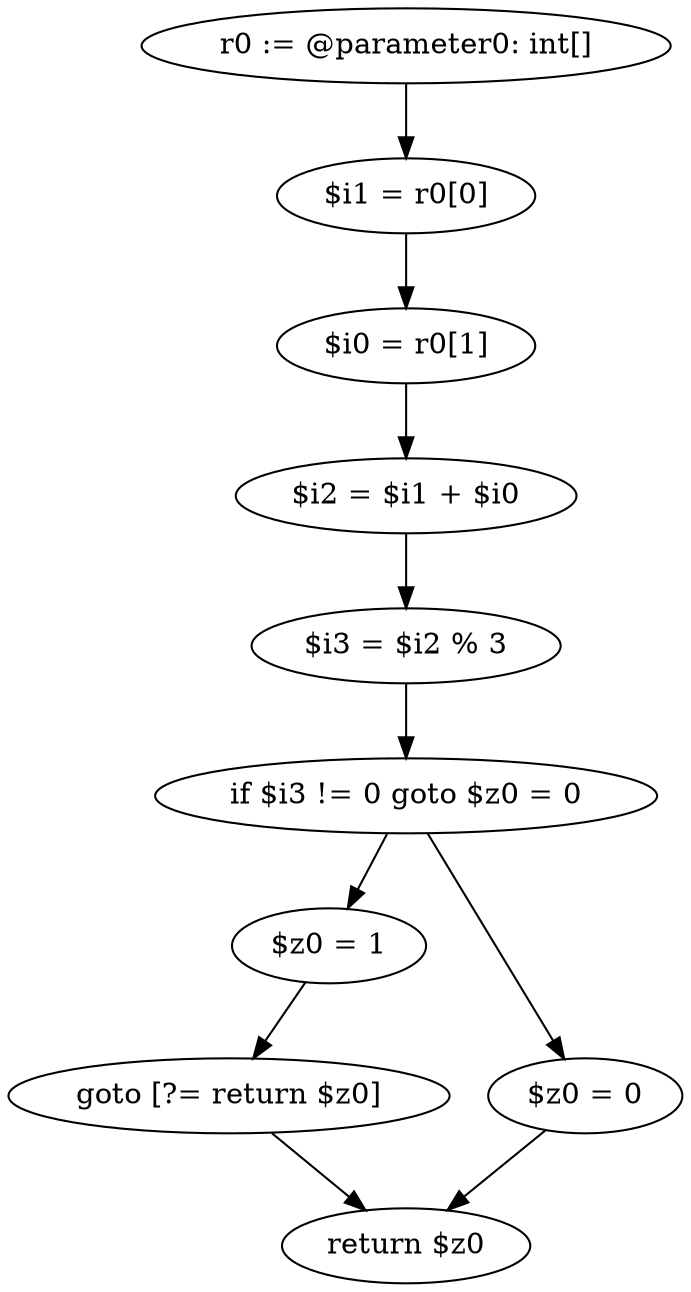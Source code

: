 digraph "unitGraph" {
    "r0 := @parameter0: int[]"
    "$i1 = r0[0]"
    "$i0 = r0[1]"
    "$i2 = $i1 + $i0"
    "$i3 = $i2 % 3"
    "if $i3 != 0 goto $z0 = 0"
    "$z0 = 1"
    "goto [?= return $z0]"
    "$z0 = 0"
    "return $z0"
    "r0 := @parameter0: int[]"->"$i1 = r0[0]";
    "$i1 = r0[0]"->"$i0 = r0[1]";
    "$i0 = r0[1]"->"$i2 = $i1 + $i0";
    "$i2 = $i1 + $i0"->"$i3 = $i2 % 3";
    "$i3 = $i2 % 3"->"if $i3 != 0 goto $z0 = 0";
    "if $i3 != 0 goto $z0 = 0"->"$z0 = 1";
    "if $i3 != 0 goto $z0 = 0"->"$z0 = 0";
    "$z0 = 1"->"goto [?= return $z0]";
    "goto [?= return $z0]"->"return $z0";
    "$z0 = 0"->"return $z0";
}
